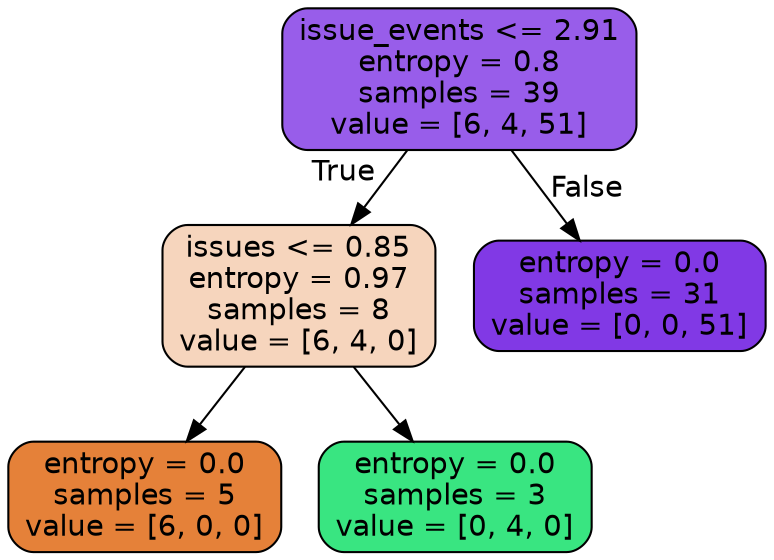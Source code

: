digraph Tree {
node [shape=box, style="filled, rounded", color="black", fontname=helvetica] ;
edge [fontname=helvetica] ;
0 [label="issue_events <= 2.91\nentropy = 0.8\nsamples = 39\nvalue = [6, 4, 51]", fillcolor="#985dea"] ;
1 [label="issues <= 0.85\nentropy = 0.97\nsamples = 8\nvalue = [6, 4, 0]", fillcolor="#f6d5bd"] ;
0 -> 1 [labeldistance=2.5, labelangle=45, headlabel="True"] ;
2 [label="entropy = 0.0\nsamples = 5\nvalue = [6, 0, 0]", fillcolor="#e58139"] ;
1 -> 2 ;
3 [label="entropy = 0.0\nsamples = 3\nvalue = [0, 4, 0]", fillcolor="#39e581"] ;
1 -> 3 ;
4 [label="entropy = 0.0\nsamples = 31\nvalue = [0, 0, 51]", fillcolor="#8139e5"] ;
0 -> 4 [labeldistance=2.5, labelangle=-45, headlabel="False"] ;
}